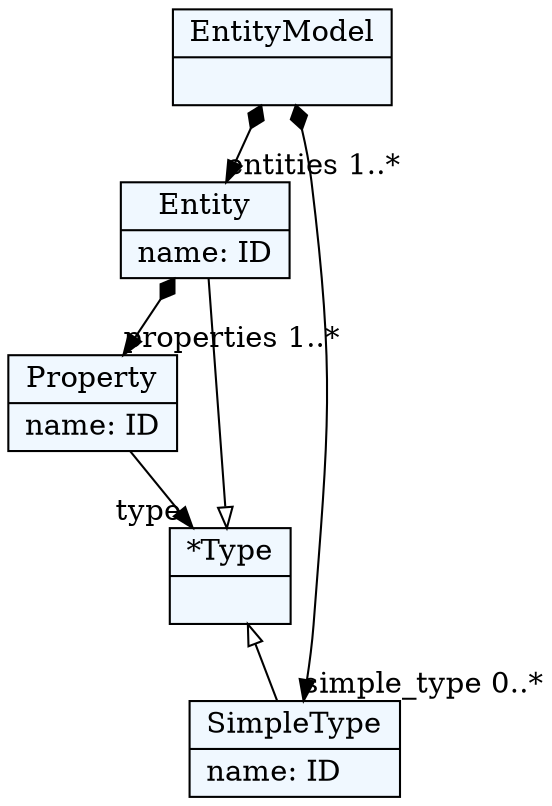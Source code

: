 
    digraph textX {
    fontname = "Bitstream Vera Sans"
    fontsize = 8
    node[
        shape=record,
        style=filled,
        fillcolor=aliceblue
    ]
    nodesep = 0.3
    edge[dir=black,arrowtail=empty]


94601165515824[ label="{EntityModel|}"]

94601165263872[ label="{Entity|name: ID\l}"]

94601165607680[ label="{Property|name: ID\l}"]

94601165613216[ label="{*Type|}"]

94601165618752[ label="{SimpleType|name: ID\l}"]



94601165515824 -> 94601165618752[arrowtail=diamond, dir=both, headlabel="simple_type 0..*"]
94601165515824 -> 94601165263872[arrowtail=diamond, dir=both, headlabel="entities 1..*"]
94601165263872 -> 94601165607680[arrowtail=diamond, dir=both, headlabel="properties 1..*"]
94601165607680 -> 94601165613216[headlabel="type "]
94601165613216 -> 94601165618752 [dir=back]
94601165613216 -> 94601165263872 [dir=back]

}
